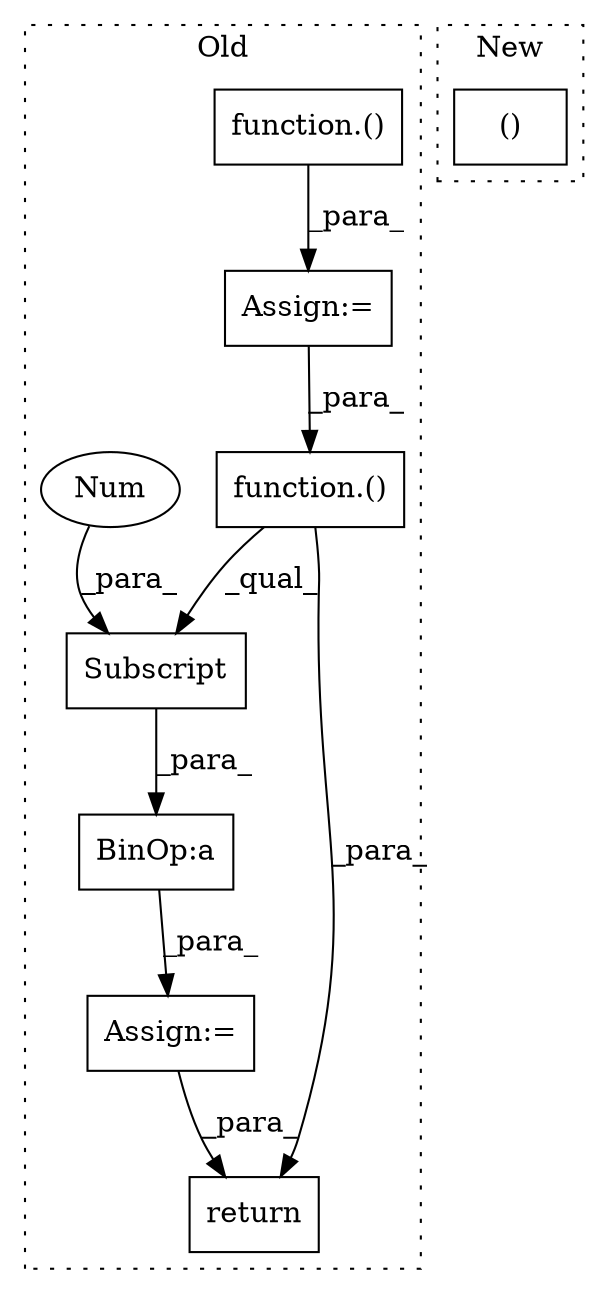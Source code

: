 digraph G {
subgraph cluster0 {
1 [label="function.()" a="75" s="11144,11205" l="58,1" shape="box"];
3 [label="Assign:=" a="68" s="11214" l="3" shape="box"];
4 [label="Assign:=" a="68" s="11062" l="3" shape="box"];
5 [label="function.()" a="75" s="11065,11128" l="60,1" shape="box"];
6 [label="BinOp:a" a="82" s="11223" l="3" shape="box"];
7 [label="Subscript" a="63" s="11226,0" l="6,0" shape="box"];
8 [label="Num" a="76" s="11230" l="1" shape="ellipse"];
9 [label="return" a="93" s="11237" l="7" shape="box"];
label = "Old";
style="dotted";
}
subgraph cluster1 {
2 [label="()" a="54" s="11048" l="15" shape="box"];
label = "New";
style="dotted";
}
1 -> 9 [label="_para_"];
1 -> 7 [label="_qual_"];
3 -> 9 [label="_para_"];
4 -> 1 [label="_para_"];
5 -> 4 [label="_para_"];
6 -> 3 [label="_para_"];
7 -> 6 [label="_para_"];
8 -> 7 [label="_para_"];
}